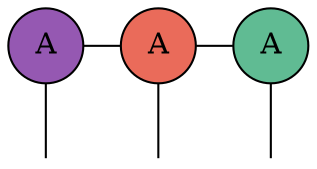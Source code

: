 digraph MPS {
  rankdir=TD;

  node [shape=circle style=filled];

  A [label="A" fillcolor="#9558B2"]; // 紫
  B [label="A" fillcolor="#EA6B5A"]; // 赤
  C [label="A" fillcolor="#60BB93"]; // 緑

  A_dummy [label="" width=0 style=invis];
  B_dummy [label="" width=0 style=invis];
  C_dummy [label="" width=0 style=invis];

  A -> A_dummy [label="" arrowhead=none];
  B -> B_dummy [label="" arrowhead=none];
  C -> C_dummy [label="" arrowhead=none];

  A -> B [label="" arrowhead=none];
  B -> C [label="" arrowhead=none];

  {rank=same; A; B; C}
  {rank=same; A_dummy; B_dummy; C_dummy}
}